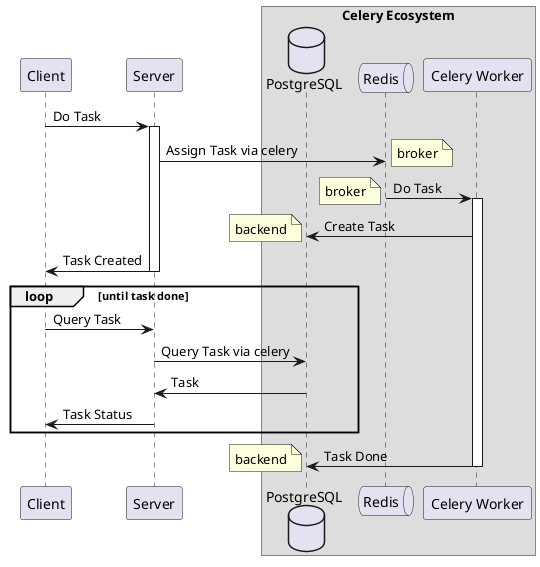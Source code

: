 @startuml workflow2

participant Client
participant "Server" as Server
box "Celery Ecosystem"
database "PostgreSQL" as DB
queue Redis
participant "Celery Worker" as Worker
end box

Client -> Server: Do Task
activate Server

Server -> Redis: Assign Task via celery
note right: broker

Worker <- Redis: Do Task
note left: broker

activate Worker

Worker -> DB: Create Task
note left: backend

Client <- Server: Task Created
deactivate Server

loop until task done
    Client -> Server: Query Task
    Server -> DB: Query Task via celery
    Server <- DB: Task
    Client <- Server: Task Status
end loop

Worker -> DB: Task Done
note left: backend

deactivate Worker

@enduml